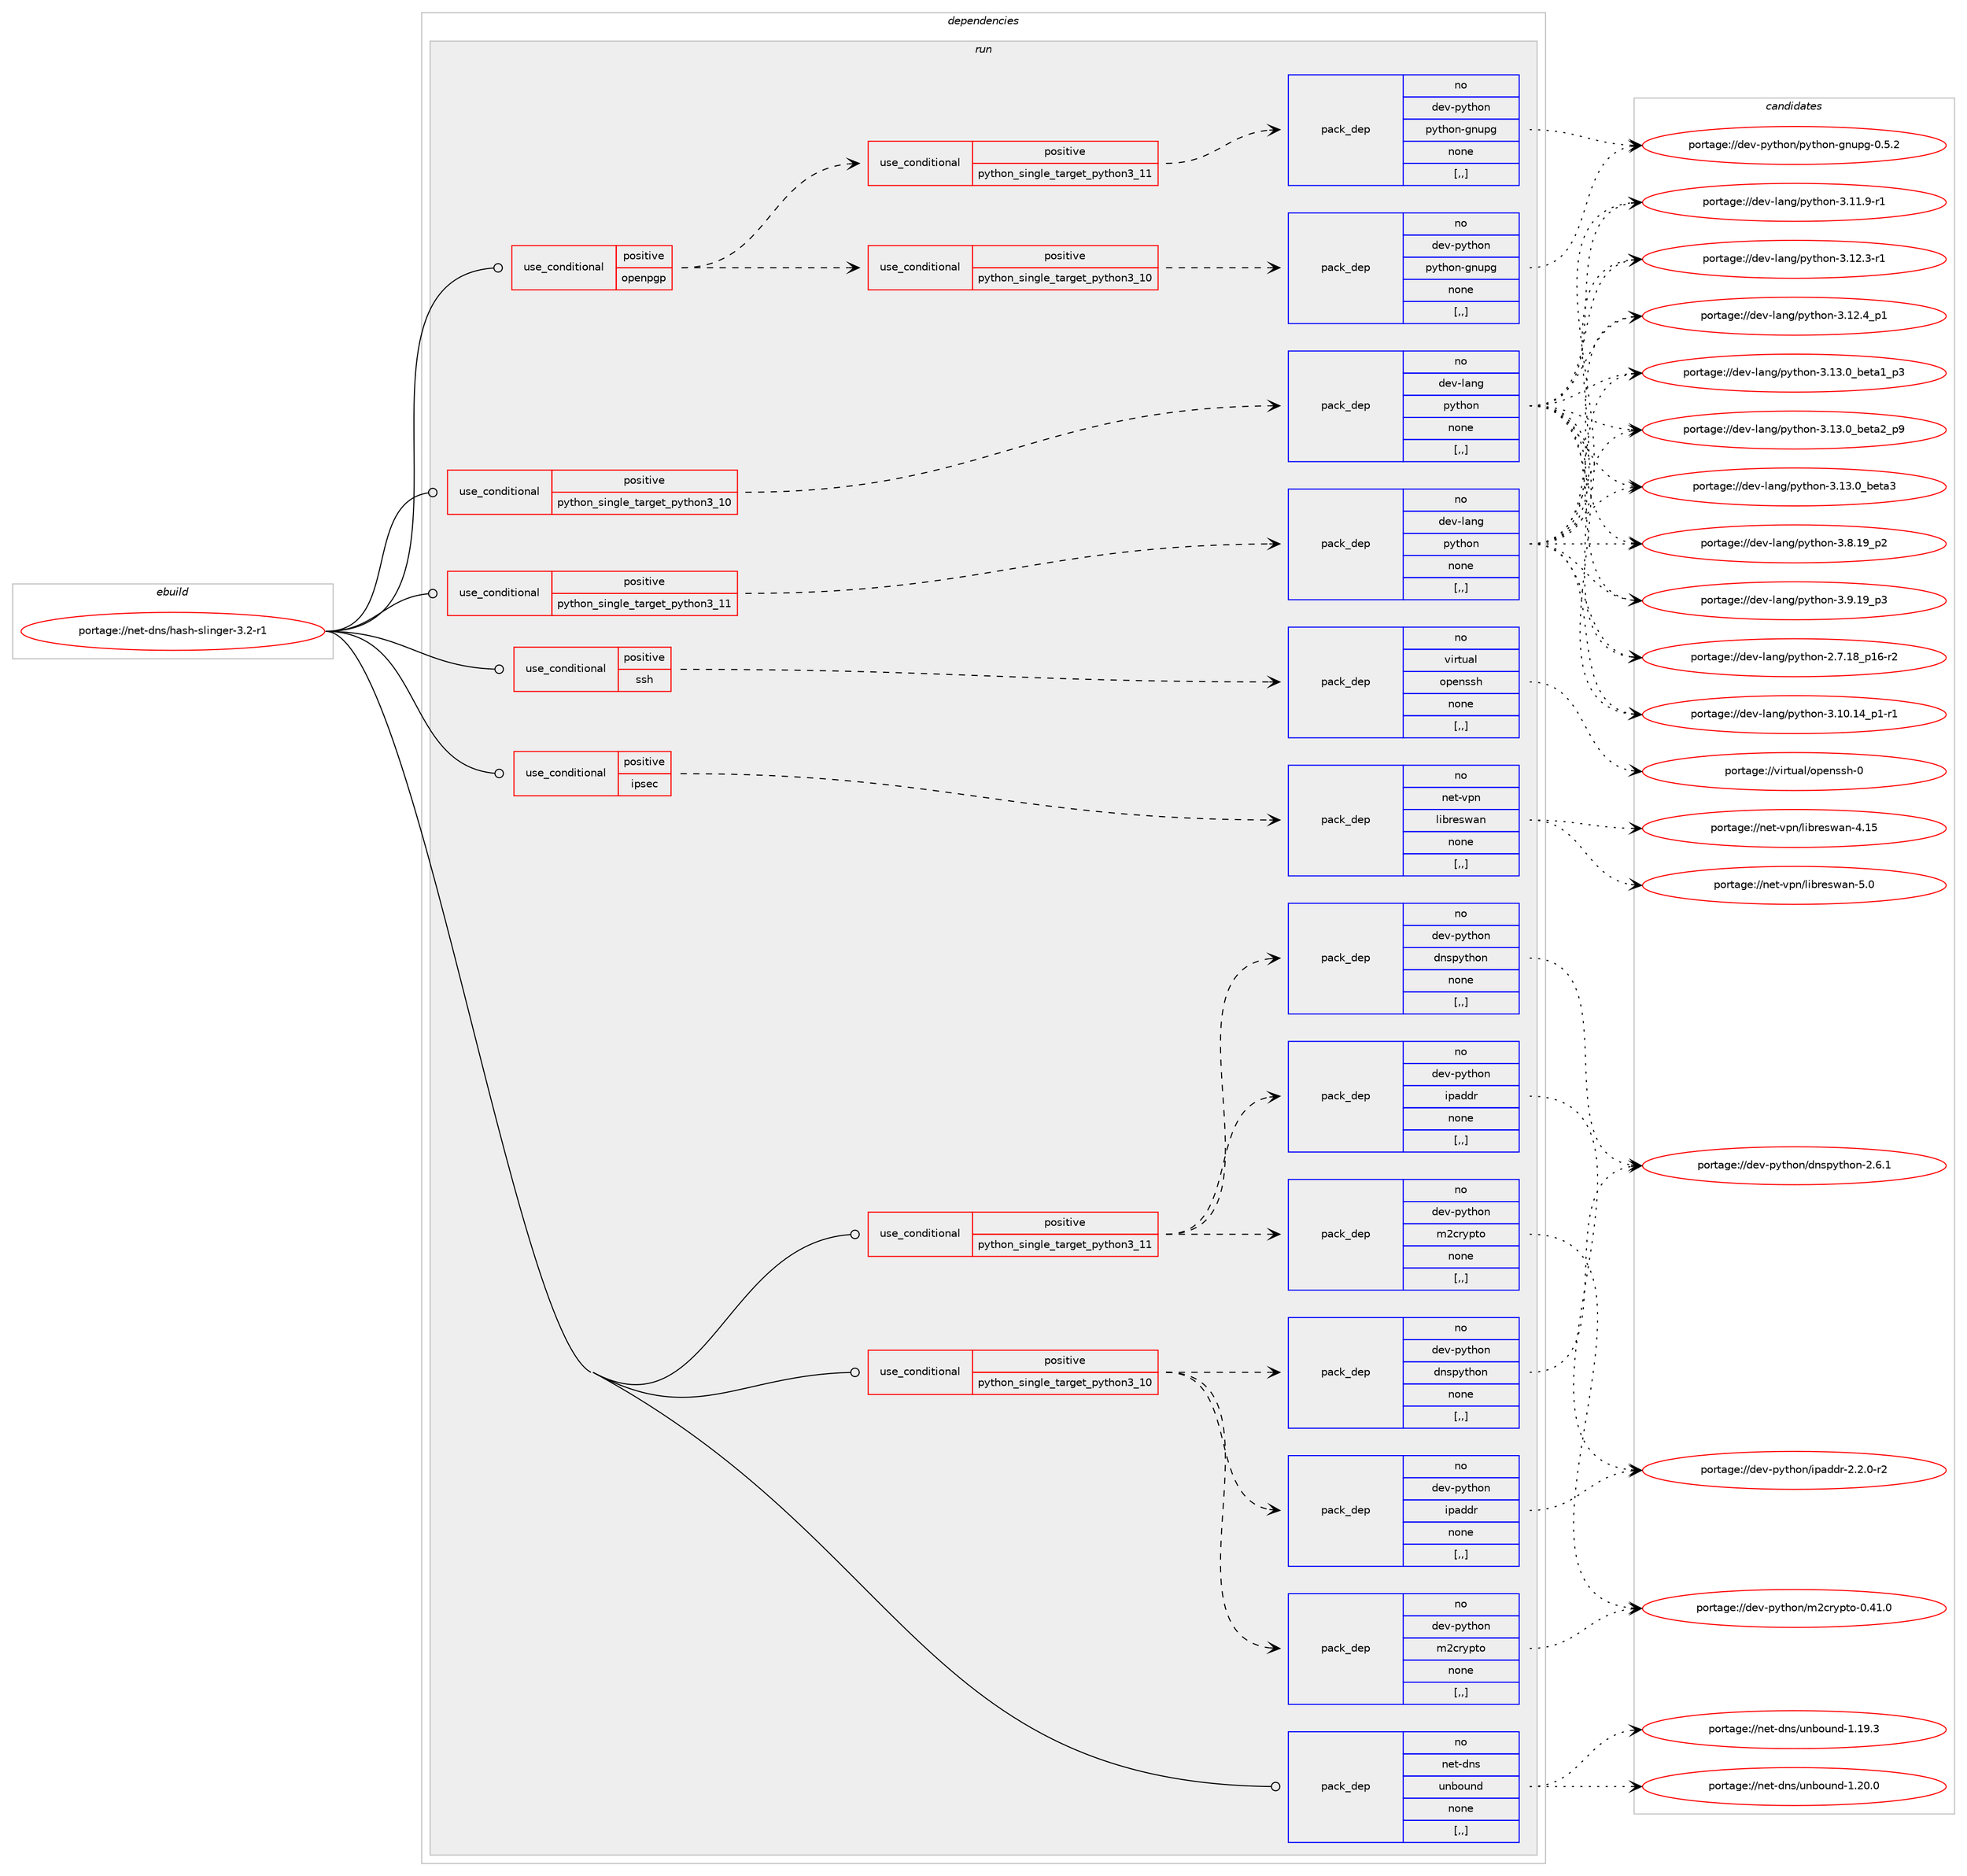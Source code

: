 digraph prolog {

# *************
# Graph options
# *************

newrank=true;
concentrate=true;
compound=true;
graph [rankdir=LR,fontname=Helvetica,fontsize=10,ranksep=1.5];#, ranksep=2.5, nodesep=0.2];
edge  [arrowhead=vee];
node  [fontname=Helvetica,fontsize=10];

# **********
# The ebuild
# **********

subgraph cluster_leftcol {
color=gray;
rank=same;
label=<<i>ebuild</i>>;
id [label="portage://net-dns/hash-slinger-3.2-r1", color=red, width=4, href="../net-dns/hash-slinger-3.2-r1.svg"];
}

# ****************
# The dependencies
# ****************

subgraph cluster_midcol {
color=gray;
label=<<i>dependencies</i>>;
subgraph cluster_compile {
fillcolor="#eeeeee";
style=filled;
label=<<i>compile</i>>;
}
subgraph cluster_compileandrun {
fillcolor="#eeeeee";
style=filled;
label=<<i>compile and run</i>>;
}
subgraph cluster_run {
fillcolor="#eeeeee";
style=filled;
label=<<i>run</i>>;
subgraph cond87169 {
dependency337011 [label=<<TABLE BORDER="0" CELLBORDER="1" CELLSPACING="0" CELLPADDING="4"><TR><TD ROWSPAN="3" CELLPADDING="10">use_conditional</TD></TR><TR><TD>positive</TD></TR><TR><TD>ipsec</TD></TR></TABLE>>, shape=none, color=red];
subgraph pack247309 {
dependency337012 [label=<<TABLE BORDER="0" CELLBORDER="1" CELLSPACING="0" CELLPADDING="4" WIDTH="220"><TR><TD ROWSPAN="6" CELLPADDING="30">pack_dep</TD></TR><TR><TD WIDTH="110">no</TD></TR><TR><TD>net-vpn</TD></TR><TR><TD>libreswan</TD></TR><TR><TD>none</TD></TR><TR><TD>[,,]</TD></TR></TABLE>>, shape=none, color=blue];
}
dependency337011:e -> dependency337012:w [weight=20,style="dashed",arrowhead="vee"];
}
id:e -> dependency337011:w [weight=20,style="solid",arrowhead="odot"];
subgraph cond87170 {
dependency337013 [label=<<TABLE BORDER="0" CELLBORDER="1" CELLSPACING="0" CELLPADDING="4"><TR><TD ROWSPAN="3" CELLPADDING="10">use_conditional</TD></TR><TR><TD>positive</TD></TR><TR><TD>openpgp</TD></TR></TABLE>>, shape=none, color=red];
subgraph cond87171 {
dependency337014 [label=<<TABLE BORDER="0" CELLBORDER="1" CELLSPACING="0" CELLPADDING="4"><TR><TD ROWSPAN="3" CELLPADDING="10">use_conditional</TD></TR><TR><TD>positive</TD></TR><TR><TD>python_single_target_python3_10</TD></TR></TABLE>>, shape=none, color=red];
subgraph pack247310 {
dependency337015 [label=<<TABLE BORDER="0" CELLBORDER="1" CELLSPACING="0" CELLPADDING="4" WIDTH="220"><TR><TD ROWSPAN="6" CELLPADDING="30">pack_dep</TD></TR><TR><TD WIDTH="110">no</TD></TR><TR><TD>dev-python</TD></TR><TR><TD>python-gnupg</TD></TR><TR><TD>none</TD></TR><TR><TD>[,,]</TD></TR></TABLE>>, shape=none, color=blue];
}
dependency337014:e -> dependency337015:w [weight=20,style="dashed",arrowhead="vee"];
}
dependency337013:e -> dependency337014:w [weight=20,style="dashed",arrowhead="vee"];
subgraph cond87172 {
dependency337016 [label=<<TABLE BORDER="0" CELLBORDER="1" CELLSPACING="0" CELLPADDING="4"><TR><TD ROWSPAN="3" CELLPADDING="10">use_conditional</TD></TR><TR><TD>positive</TD></TR><TR><TD>python_single_target_python3_11</TD></TR></TABLE>>, shape=none, color=red];
subgraph pack247311 {
dependency337017 [label=<<TABLE BORDER="0" CELLBORDER="1" CELLSPACING="0" CELLPADDING="4" WIDTH="220"><TR><TD ROWSPAN="6" CELLPADDING="30">pack_dep</TD></TR><TR><TD WIDTH="110">no</TD></TR><TR><TD>dev-python</TD></TR><TR><TD>python-gnupg</TD></TR><TR><TD>none</TD></TR><TR><TD>[,,]</TD></TR></TABLE>>, shape=none, color=blue];
}
dependency337016:e -> dependency337017:w [weight=20,style="dashed",arrowhead="vee"];
}
dependency337013:e -> dependency337016:w [weight=20,style="dashed",arrowhead="vee"];
}
id:e -> dependency337013:w [weight=20,style="solid",arrowhead="odot"];
subgraph cond87173 {
dependency337018 [label=<<TABLE BORDER="0" CELLBORDER="1" CELLSPACING="0" CELLPADDING="4"><TR><TD ROWSPAN="3" CELLPADDING="10">use_conditional</TD></TR><TR><TD>positive</TD></TR><TR><TD>python_single_target_python3_10</TD></TR></TABLE>>, shape=none, color=red];
subgraph pack247312 {
dependency337019 [label=<<TABLE BORDER="0" CELLBORDER="1" CELLSPACING="0" CELLPADDING="4" WIDTH="220"><TR><TD ROWSPAN="6" CELLPADDING="30">pack_dep</TD></TR><TR><TD WIDTH="110">no</TD></TR><TR><TD>dev-lang</TD></TR><TR><TD>python</TD></TR><TR><TD>none</TD></TR><TR><TD>[,,]</TD></TR></TABLE>>, shape=none, color=blue];
}
dependency337018:e -> dependency337019:w [weight=20,style="dashed",arrowhead="vee"];
}
id:e -> dependency337018:w [weight=20,style="solid",arrowhead="odot"];
subgraph cond87174 {
dependency337020 [label=<<TABLE BORDER="0" CELLBORDER="1" CELLSPACING="0" CELLPADDING="4"><TR><TD ROWSPAN="3" CELLPADDING="10">use_conditional</TD></TR><TR><TD>positive</TD></TR><TR><TD>python_single_target_python3_10</TD></TR></TABLE>>, shape=none, color=red];
subgraph pack247313 {
dependency337021 [label=<<TABLE BORDER="0" CELLBORDER="1" CELLSPACING="0" CELLPADDING="4" WIDTH="220"><TR><TD ROWSPAN="6" CELLPADDING="30">pack_dep</TD></TR><TR><TD WIDTH="110">no</TD></TR><TR><TD>dev-python</TD></TR><TR><TD>dnspython</TD></TR><TR><TD>none</TD></TR><TR><TD>[,,]</TD></TR></TABLE>>, shape=none, color=blue];
}
dependency337020:e -> dependency337021:w [weight=20,style="dashed",arrowhead="vee"];
subgraph pack247314 {
dependency337022 [label=<<TABLE BORDER="0" CELLBORDER="1" CELLSPACING="0" CELLPADDING="4" WIDTH="220"><TR><TD ROWSPAN="6" CELLPADDING="30">pack_dep</TD></TR><TR><TD WIDTH="110">no</TD></TR><TR><TD>dev-python</TD></TR><TR><TD>ipaddr</TD></TR><TR><TD>none</TD></TR><TR><TD>[,,]</TD></TR></TABLE>>, shape=none, color=blue];
}
dependency337020:e -> dependency337022:w [weight=20,style="dashed",arrowhead="vee"];
subgraph pack247315 {
dependency337023 [label=<<TABLE BORDER="0" CELLBORDER="1" CELLSPACING="0" CELLPADDING="4" WIDTH="220"><TR><TD ROWSPAN="6" CELLPADDING="30">pack_dep</TD></TR><TR><TD WIDTH="110">no</TD></TR><TR><TD>dev-python</TD></TR><TR><TD>m2crypto</TD></TR><TR><TD>none</TD></TR><TR><TD>[,,]</TD></TR></TABLE>>, shape=none, color=blue];
}
dependency337020:e -> dependency337023:w [weight=20,style="dashed",arrowhead="vee"];
}
id:e -> dependency337020:w [weight=20,style="solid",arrowhead="odot"];
subgraph cond87175 {
dependency337024 [label=<<TABLE BORDER="0" CELLBORDER="1" CELLSPACING="0" CELLPADDING="4"><TR><TD ROWSPAN="3" CELLPADDING="10">use_conditional</TD></TR><TR><TD>positive</TD></TR><TR><TD>python_single_target_python3_11</TD></TR></TABLE>>, shape=none, color=red];
subgraph pack247316 {
dependency337025 [label=<<TABLE BORDER="0" CELLBORDER="1" CELLSPACING="0" CELLPADDING="4" WIDTH="220"><TR><TD ROWSPAN="6" CELLPADDING="30">pack_dep</TD></TR><TR><TD WIDTH="110">no</TD></TR><TR><TD>dev-lang</TD></TR><TR><TD>python</TD></TR><TR><TD>none</TD></TR><TR><TD>[,,]</TD></TR></TABLE>>, shape=none, color=blue];
}
dependency337024:e -> dependency337025:w [weight=20,style="dashed",arrowhead="vee"];
}
id:e -> dependency337024:w [weight=20,style="solid",arrowhead="odot"];
subgraph cond87176 {
dependency337026 [label=<<TABLE BORDER="0" CELLBORDER="1" CELLSPACING="0" CELLPADDING="4"><TR><TD ROWSPAN="3" CELLPADDING="10">use_conditional</TD></TR><TR><TD>positive</TD></TR><TR><TD>python_single_target_python3_11</TD></TR></TABLE>>, shape=none, color=red];
subgraph pack247317 {
dependency337027 [label=<<TABLE BORDER="0" CELLBORDER="1" CELLSPACING="0" CELLPADDING="4" WIDTH="220"><TR><TD ROWSPAN="6" CELLPADDING="30">pack_dep</TD></TR><TR><TD WIDTH="110">no</TD></TR><TR><TD>dev-python</TD></TR><TR><TD>dnspython</TD></TR><TR><TD>none</TD></TR><TR><TD>[,,]</TD></TR></TABLE>>, shape=none, color=blue];
}
dependency337026:e -> dependency337027:w [weight=20,style="dashed",arrowhead="vee"];
subgraph pack247318 {
dependency337028 [label=<<TABLE BORDER="0" CELLBORDER="1" CELLSPACING="0" CELLPADDING="4" WIDTH="220"><TR><TD ROWSPAN="6" CELLPADDING="30">pack_dep</TD></TR><TR><TD WIDTH="110">no</TD></TR><TR><TD>dev-python</TD></TR><TR><TD>ipaddr</TD></TR><TR><TD>none</TD></TR><TR><TD>[,,]</TD></TR></TABLE>>, shape=none, color=blue];
}
dependency337026:e -> dependency337028:w [weight=20,style="dashed",arrowhead="vee"];
subgraph pack247319 {
dependency337029 [label=<<TABLE BORDER="0" CELLBORDER="1" CELLSPACING="0" CELLPADDING="4" WIDTH="220"><TR><TD ROWSPAN="6" CELLPADDING="30">pack_dep</TD></TR><TR><TD WIDTH="110">no</TD></TR><TR><TD>dev-python</TD></TR><TR><TD>m2crypto</TD></TR><TR><TD>none</TD></TR><TR><TD>[,,]</TD></TR></TABLE>>, shape=none, color=blue];
}
dependency337026:e -> dependency337029:w [weight=20,style="dashed",arrowhead="vee"];
}
id:e -> dependency337026:w [weight=20,style="solid",arrowhead="odot"];
subgraph cond87177 {
dependency337030 [label=<<TABLE BORDER="0" CELLBORDER="1" CELLSPACING="0" CELLPADDING="4"><TR><TD ROWSPAN="3" CELLPADDING="10">use_conditional</TD></TR><TR><TD>positive</TD></TR><TR><TD>ssh</TD></TR></TABLE>>, shape=none, color=red];
subgraph pack247320 {
dependency337031 [label=<<TABLE BORDER="0" CELLBORDER="1" CELLSPACING="0" CELLPADDING="4" WIDTH="220"><TR><TD ROWSPAN="6" CELLPADDING="30">pack_dep</TD></TR><TR><TD WIDTH="110">no</TD></TR><TR><TD>virtual</TD></TR><TR><TD>openssh</TD></TR><TR><TD>none</TD></TR><TR><TD>[,,]</TD></TR></TABLE>>, shape=none, color=blue];
}
dependency337030:e -> dependency337031:w [weight=20,style="dashed",arrowhead="vee"];
}
id:e -> dependency337030:w [weight=20,style="solid",arrowhead="odot"];
subgraph pack247321 {
dependency337032 [label=<<TABLE BORDER="0" CELLBORDER="1" CELLSPACING="0" CELLPADDING="4" WIDTH="220"><TR><TD ROWSPAN="6" CELLPADDING="30">pack_dep</TD></TR><TR><TD WIDTH="110">no</TD></TR><TR><TD>net-dns</TD></TR><TR><TD>unbound</TD></TR><TR><TD>none</TD></TR><TR><TD>[,,]</TD></TR></TABLE>>, shape=none, color=blue];
}
id:e -> dependency337032:w [weight=20,style="solid",arrowhead="odot"];
}
}

# **************
# The candidates
# **************

subgraph cluster_choices {
rank=same;
color=gray;
label=<<i>candidates</i>>;

subgraph choice247309 {
color=black;
nodesep=1;
choice110101116451181121104710810598114101115119971104552464953 [label="portage://net-vpn/libreswan-4.15", color=red, width=4,href="../net-vpn/libreswan-4.15.svg"];
choice1101011164511811211047108105981141011151199711045534648 [label="portage://net-vpn/libreswan-5.0", color=red, width=4,href="../net-vpn/libreswan-5.0.svg"];
dependency337012:e -> choice110101116451181121104710810598114101115119971104552464953:w [style=dotted,weight="100"];
dependency337012:e -> choice1101011164511811211047108105981141011151199711045534648:w [style=dotted,weight="100"];
}
subgraph choice247310 {
color=black;
nodesep=1;
choice100101118451121211161041111104711212111610411111045103110117112103454846534650 [label="portage://dev-python/python-gnupg-0.5.2", color=red, width=4,href="../dev-python/python-gnupg-0.5.2.svg"];
dependency337015:e -> choice100101118451121211161041111104711212111610411111045103110117112103454846534650:w [style=dotted,weight="100"];
}
subgraph choice247311 {
color=black;
nodesep=1;
choice100101118451121211161041111104711212111610411111045103110117112103454846534650 [label="portage://dev-python/python-gnupg-0.5.2", color=red, width=4,href="../dev-python/python-gnupg-0.5.2.svg"];
dependency337017:e -> choice100101118451121211161041111104711212111610411111045103110117112103454846534650:w [style=dotted,weight="100"];
}
subgraph choice247312 {
color=black;
nodesep=1;
choice100101118451089711010347112121116104111110455046554649569511249544511450 [label="portage://dev-lang/python-2.7.18_p16-r2", color=red, width=4,href="../dev-lang/python-2.7.18_p16-r2.svg"];
choice100101118451089711010347112121116104111110455146494846495295112494511449 [label="portage://dev-lang/python-3.10.14_p1-r1", color=red, width=4,href="../dev-lang/python-3.10.14_p1-r1.svg"];
choice100101118451089711010347112121116104111110455146494946574511449 [label="portage://dev-lang/python-3.11.9-r1", color=red, width=4,href="../dev-lang/python-3.11.9-r1.svg"];
choice100101118451089711010347112121116104111110455146495046514511449 [label="portage://dev-lang/python-3.12.3-r1", color=red, width=4,href="../dev-lang/python-3.12.3-r1.svg"];
choice100101118451089711010347112121116104111110455146495046529511249 [label="portage://dev-lang/python-3.12.4_p1", color=red, width=4,href="../dev-lang/python-3.12.4_p1.svg"];
choice10010111845108971101034711212111610411111045514649514648959810111697499511251 [label="portage://dev-lang/python-3.13.0_beta1_p3", color=red, width=4,href="../dev-lang/python-3.13.0_beta1_p3.svg"];
choice10010111845108971101034711212111610411111045514649514648959810111697509511257 [label="portage://dev-lang/python-3.13.0_beta2_p9", color=red, width=4,href="../dev-lang/python-3.13.0_beta2_p9.svg"];
choice1001011184510897110103471121211161041111104551464951464895981011169751 [label="portage://dev-lang/python-3.13.0_beta3", color=red, width=4,href="../dev-lang/python-3.13.0_beta3.svg"];
choice100101118451089711010347112121116104111110455146564649579511250 [label="portage://dev-lang/python-3.8.19_p2", color=red, width=4,href="../dev-lang/python-3.8.19_p2.svg"];
choice100101118451089711010347112121116104111110455146574649579511251 [label="portage://dev-lang/python-3.9.19_p3", color=red, width=4,href="../dev-lang/python-3.9.19_p3.svg"];
dependency337019:e -> choice100101118451089711010347112121116104111110455046554649569511249544511450:w [style=dotted,weight="100"];
dependency337019:e -> choice100101118451089711010347112121116104111110455146494846495295112494511449:w [style=dotted,weight="100"];
dependency337019:e -> choice100101118451089711010347112121116104111110455146494946574511449:w [style=dotted,weight="100"];
dependency337019:e -> choice100101118451089711010347112121116104111110455146495046514511449:w [style=dotted,weight="100"];
dependency337019:e -> choice100101118451089711010347112121116104111110455146495046529511249:w [style=dotted,weight="100"];
dependency337019:e -> choice10010111845108971101034711212111610411111045514649514648959810111697499511251:w [style=dotted,weight="100"];
dependency337019:e -> choice10010111845108971101034711212111610411111045514649514648959810111697509511257:w [style=dotted,weight="100"];
dependency337019:e -> choice1001011184510897110103471121211161041111104551464951464895981011169751:w [style=dotted,weight="100"];
dependency337019:e -> choice100101118451089711010347112121116104111110455146564649579511250:w [style=dotted,weight="100"];
dependency337019:e -> choice100101118451089711010347112121116104111110455146574649579511251:w [style=dotted,weight="100"];
}
subgraph choice247313 {
color=black;
nodesep=1;
choice1001011184511212111610411111047100110115112121116104111110455046544649 [label="portage://dev-python/dnspython-2.6.1", color=red, width=4,href="../dev-python/dnspython-2.6.1.svg"];
dependency337021:e -> choice1001011184511212111610411111047100110115112121116104111110455046544649:w [style=dotted,weight="100"];
}
subgraph choice247314 {
color=black;
nodesep=1;
choice1001011184511212111610411111047105112971001001144550465046484511450 [label="portage://dev-python/ipaddr-2.2.0-r2", color=red, width=4,href="../dev-python/ipaddr-2.2.0-r2.svg"];
dependency337022:e -> choice1001011184511212111610411111047105112971001001144550465046484511450:w [style=dotted,weight="100"];
}
subgraph choice247315 {
color=black;
nodesep=1;
choice1001011184511212111610411111047109509911412111211611145484652494648 [label="portage://dev-python/m2crypto-0.41.0", color=red, width=4,href="../dev-python/m2crypto-0.41.0.svg"];
dependency337023:e -> choice1001011184511212111610411111047109509911412111211611145484652494648:w [style=dotted,weight="100"];
}
subgraph choice247316 {
color=black;
nodesep=1;
choice100101118451089711010347112121116104111110455046554649569511249544511450 [label="portage://dev-lang/python-2.7.18_p16-r2", color=red, width=4,href="../dev-lang/python-2.7.18_p16-r2.svg"];
choice100101118451089711010347112121116104111110455146494846495295112494511449 [label="portage://dev-lang/python-3.10.14_p1-r1", color=red, width=4,href="../dev-lang/python-3.10.14_p1-r1.svg"];
choice100101118451089711010347112121116104111110455146494946574511449 [label="portage://dev-lang/python-3.11.9-r1", color=red, width=4,href="../dev-lang/python-3.11.9-r1.svg"];
choice100101118451089711010347112121116104111110455146495046514511449 [label="portage://dev-lang/python-3.12.3-r1", color=red, width=4,href="../dev-lang/python-3.12.3-r1.svg"];
choice100101118451089711010347112121116104111110455146495046529511249 [label="portage://dev-lang/python-3.12.4_p1", color=red, width=4,href="../dev-lang/python-3.12.4_p1.svg"];
choice10010111845108971101034711212111610411111045514649514648959810111697499511251 [label="portage://dev-lang/python-3.13.0_beta1_p3", color=red, width=4,href="../dev-lang/python-3.13.0_beta1_p3.svg"];
choice10010111845108971101034711212111610411111045514649514648959810111697509511257 [label="portage://dev-lang/python-3.13.0_beta2_p9", color=red, width=4,href="../dev-lang/python-3.13.0_beta2_p9.svg"];
choice1001011184510897110103471121211161041111104551464951464895981011169751 [label="portage://dev-lang/python-3.13.0_beta3", color=red, width=4,href="../dev-lang/python-3.13.0_beta3.svg"];
choice100101118451089711010347112121116104111110455146564649579511250 [label="portage://dev-lang/python-3.8.19_p2", color=red, width=4,href="../dev-lang/python-3.8.19_p2.svg"];
choice100101118451089711010347112121116104111110455146574649579511251 [label="portage://dev-lang/python-3.9.19_p3", color=red, width=4,href="../dev-lang/python-3.9.19_p3.svg"];
dependency337025:e -> choice100101118451089711010347112121116104111110455046554649569511249544511450:w [style=dotted,weight="100"];
dependency337025:e -> choice100101118451089711010347112121116104111110455146494846495295112494511449:w [style=dotted,weight="100"];
dependency337025:e -> choice100101118451089711010347112121116104111110455146494946574511449:w [style=dotted,weight="100"];
dependency337025:e -> choice100101118451089711010347112121116104111110455146495046514511449:w [style=dotted,weight="100"];
dependency337025:e -> choice100101118451089711010347112121116104111110455146495046529511249:w [style=dotted,weight="100"];
dependency337025:e -> choice10010111845108971101034711212111610411111045514649514648959810111697499511251:w [style=dotted,weight="100"];
dependency337025:e -> choice10010111845108971101034711212111610411111045514649514648959810111697509511257:w [style=dotted,weight="100"];
dependency337025:e -> choice1001011184510897110103471121211161041111104551464951464895981011169751:w [style=dotted,weight="100"];
dependency337025:e -> choice100101118451089711010347112121116104111110455146564649579511250:w [style=dotted,weight="100"];
dependency337025:e -> choice100101118451089711010347112121116104111110455146574649579511251:w [style=dotted,weight="100"];
}
subgraph choice247317 {
color=black;
nodesep=1;
choice1001011184511212111610411111047100110115112121116104111110455046544649 [label="portage://dev-python/dnspython-2.6.1", color=red, width=4,href="../dev-python/dnspython-2.6.1.svg"];
dependency337027:e -> choice1001011184511212111610411111047100110115112121116104111110455046544649:w [style=dotted,weight="100"];
}
subgraph choice247318 {
color=black;
nodesep=1;
choice1001011184511212111610411111047105112971001001144550465046484511450 [label="portage://dev-python/ipaddr-2.2.0-r2", color=red, width=4,href="../dev-python/ipaddr-2.2.0-r2.svg"];
dependency337028:e -> choice1001011184511212111610411111047105112971001001144550465046484511450:w [style=dotted,weight="100"];
}
subgraph choice247319 {
color=black;
nodesep=1;
choice1001011184511212111610411111047109509911412111211611145484652494648 [label="portage://dev-python/m2crypto-0.41.0", color=red, width=4,href="../dev-python/m2crypto-0.41.0.svg"];
dependency337029:e -> choice1001011184511212111610411111047109509911412111211611145484652494648:w [style=dotted,weight="100"];
}
subgraph choice247320 {
color=black;
nodesep=1;
choice11810511411611797108471111121011101151151044548 [label="portage://virtual/openssh-0", color=red, width=4,href="../virtual/openssh-0.svg"];
dependency337031:e -> choice11810511411611797108471111121011101151151044548:w [style=dotted,weight="100"];
}
subgraph choice247321 {
color=black;
nodesep=1;
choice11010111645100110115471171109811111711010045494649574651 [label="portage://net-dns/unbound-1.19.3", color=red, width=4,href="../net-dns/unbound-1.19.3.svg"];
choice11010111645100110115471171109811111711010045494650484648 [label="portage://net-dns/unbound-1.20.0", color=red, width=4,href="../net-dns/unbound-1.20.0.svg"];
dependency337032:e -> choice11010111645100110115471171109811111711010045494649574651:w [style=dotted,weight="100"];
dependency337032:e -> choice11010111645100110115471171109811111711010045494650484648:w [style=dotted,weight="100"];
}
}

}
